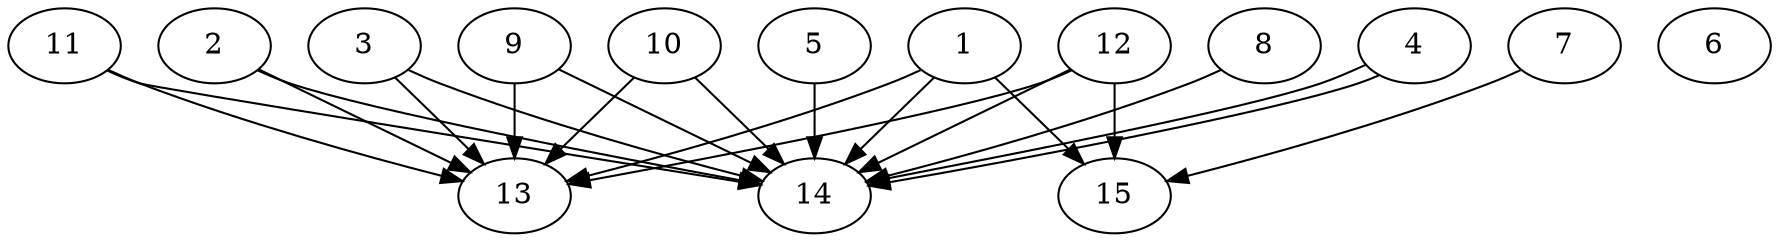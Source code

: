 // DAG automatically generated by daggen at Thu Oct  3 13:59:26 2019
// ./daggen --dot -n 15 --ccr 0.5 --fat 0.9 --regular 0.5 --density 0.9 --mindata 5242880 --maxdata 52428800 
digraph G {
  1 [size="81778688", alpha="0.17", expect_size="40889344"] 
  1 -> 13 [size ="40889344"]
  1 -> 14 [size ="40889344"]
  1 -> 15 [size ="40889344"]
  2 [size="102723584", alpha="0.17", expect_size="51361792"] 
  2 -> 13 [size ="51361792"]
  2 -> 14 [size ="51361792"]
  3 [size="34222080", alpha="0.13", expect_size="17111040"] 
  3 -> 13 [size ="17111040"]
  3 -> 14 [size ="17111040"]
  4 [size="66973696", alpha="0.07", expect_size="33486848"] 
  4 -> 14 [size ="33486848"]
  4 -> 14 [size ="33486848"]
  5 [size="12785664", alpha="0.19", expect_size="6392832"] 
  5 -> 14 [size ="6392832"]
  6 [size="34260992", alpha="0.09", expect_size="17130496"] 
  7 [size="95805440", alpha="0.06", expect_size="47902720"] 
  7 -> 15 [size ="47902720"]
  8 [size="22890496", alpha="0.15", expect_size="11445248"] 
  8 -> 14 [size ="11445248"]
  9 [size="76589056", alpha="0.05", expect_size="38294528"] 
  9 -> 13 [size ="38294528"]
  9 -> 14 [size ="38294528"]
  10 [size="61464576", alpha="0.17", expect_size="30732288"] 
  10 -> 13 [size ="30732288"]
  10 -> 14 [size ="30732288"]
  11 [size="101189632", alpha="0.04", expect_size="50594816"] 
  11 -> 13 [size ="50594816"]
  11 -> 14 [size ="50594816"]
  12 [size="85352448", alpha="0.09", expect_size="42676224"] 
  12 -> 13 [size ="42676224"]
  12 -> 14 [size ="42676224"]
  12 -> 15 [size ="42676224"]
  13 [size="71649280", alpha="0.14", expect_size="35824640"] 
  14 [size="39323648", alpha="0.04", expect_size="19661824"] 
  15 [size="72302592", alpha="0.08", expect_size="36151296"] 
}
